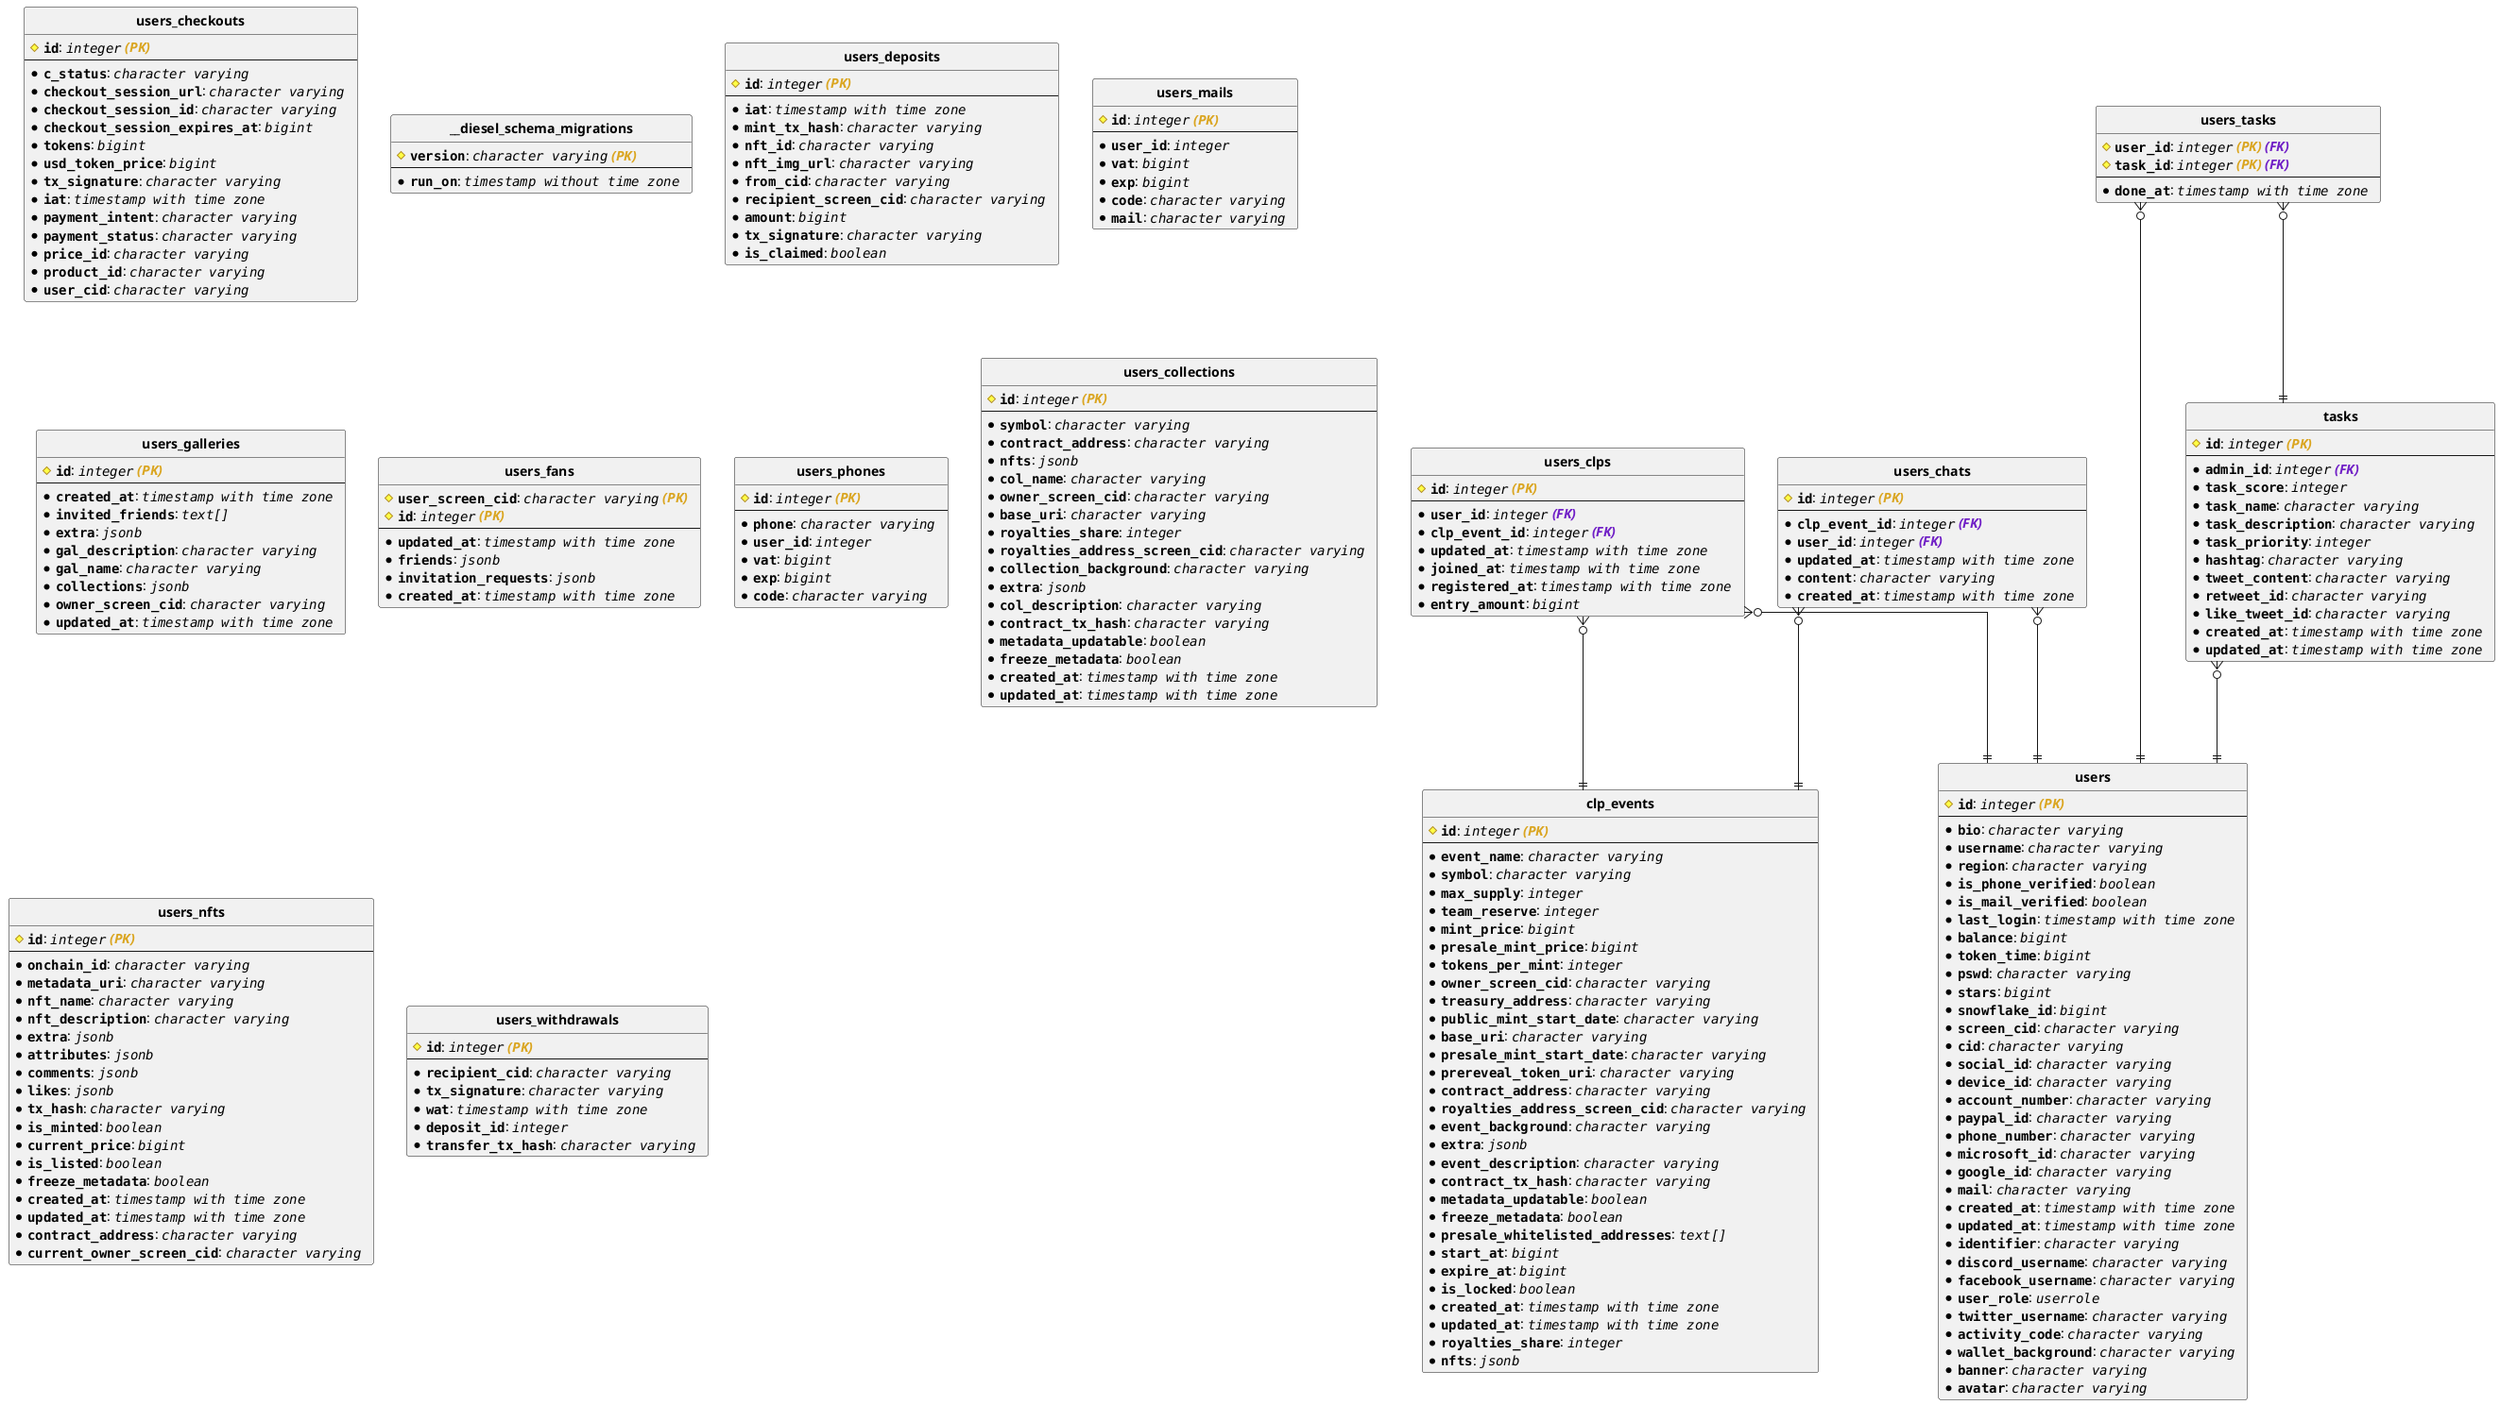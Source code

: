 @startuml 

hide circle
skinparam linetype ortho

entity "**users_checkouts**" {
# <b>""id""</b>: //""integer"" <b><color:goldenrod>(PK) </color></b> //
---
* <b>""c_status""</b>: //""character varying""  //
* <b>""checkout_session_url""</b>: //""character varying""  //
* <b>""checkout_session_id""</b>: //""character varying""  //
* <b>""checkout_session_expires_at""</b>: //""bigint""  //
* <b>""tokens""</b>: //""bigint""  //
* <b>""usd_token_price""</b>: //""bigint""  //
* <b>""tx_signature""</b>: //""character varying""  //
* <b>""iat""</b>: //""timestamp with time zone""  //
* <b>""payment_intent""</b>: //""character varying""  //
* <b>""payment_status""</b>: //""character varying""  //
* <b>""price_id""</b>: //""character varying""  //
* <b>""product_id""</b>: //""character varying""  //
* <b>""user_cid""</b>: //""character varying""  //
}

entity "**__diesel_schema_migrations**" {
# <b>""version""</b>: //""character varying"" <b><color:goldenrod>(PK) </color></b> //
---
* <b>""run_on""</b>: //""timestamp without time zone""  //
}

entity "**users_clps**" {
# <b>""id""</b>: //""integer"" <b><color:goldenrod>(PK) </color></b> //
---
* <b>""user_id""</b>: //""integer"" <b><color:701fc6>(FK) </color></b> //
* <b>""clp_event_id""</b>: //""integer"" <b><color:701fc6>(FK) </color></b> //
* <b>""updated_at""</b>: //""timestamp with time zone""  //
* <b>""joined_at""</b>: //""timestamp with time zone""  //
* <b>""registered_at""</b>: //""timestamp with time zone""  //
* <b>""entry_amount""</b>: //""bigint""  //
}

entity "**users_deposits**" {
# <b>""id""</b>: //""integer"" <b><color:goldenrod>(PK) </color></b> //
---
* <b>""iat""</b>: //""timestamp with time zone""  //
* <b>""mint_tx_hash""</b>: //""character varying""  //
* <b>""nft_id""</b>: //""character varying""  //
* <b>""nft_img_url""</b>: //""character varying""  //
* <b>""from_cid""</b>: //""character varying""  //
* <b>""recipient_screen_cid""</b>: //""character varying""  //
* <b>""amount""</b>: //""bigint""  //
* <b>""tx_signature""</b>: //""character varying""  //
* <b>""is_claimed""</b>: //""boolean""  //
}

entity "**users_mails**" {
# <b>""id""</b>: //""integer"" <b><color:goldenrod>(PK) </color></b> //
---
* <b>""user_id""</b>: //""integer""  //
* <b>""vat""</b>: //""bigint""  //
* <b>""exp""</b>: //""bigint""  //
* <b>""code""</b>: //""character varying""  //
* <b>""mail""</b>: //""character varying""  //
}

entity "**users_galleries**" {
# <b>""id""</b>: //""integer"" <b><color:goldenrod>(PK) </color></b> //
---
* <b>""created_at""</b>: //""timestamp with time zone""  //
* <b>""invited_friends""</b>: //""text[]""  //
* <b>""extra""</b>: //""jsonb""  //
* <b>""gal_description""</b>: //""character varying""  //
* <b>""gal_name""</b>: //""character varying""  //
* <b>""collections""</b>: //""jsonb""  //
* <b>""owner_screen_cid""</b>: //""character varying""  //
* <b>""updated_at""</b>: //""timestamp with time zone""  //
}

entity "**clp_events**" {
# <b>""id""</b>: //""integer"" <b><color:goldenrod>(PK) </color></b> //
---
* <b>""event_name""</b>: //""character varying""  //
* <b>""symbol""</b>: //""character varying""  //
* <b>""max_supply""</b>: //""integer""  //
* <b>""team_reserve""</b>: //""integer""  //
* <b>""mint_price""</b>: //""bigint""  //
* <b>""presale_mint_price""</b>: //""bigint""  //
* <b>""tokens_per_mint""</b>: //""integer""  //
* <b>""owner_screen_cid""</b>: //""character varying""  //
* <b>""treasury_address""</b>: //""character varying""  //
* <b>""public_mint_start_date""</b>: //""character varying""  //
* <b>""base_uri""</b>: //""character varying""  //
* <b>""presale_mint_start_date""</b>: //""character varying""  //
* <b>""prereveal_token_uri""</b>: //""character varying""  //
* <b>""contract_address""</b>: //""character varying""  //
* <b>""royalties_address_screen_cid""</b>: //""character varying""  //
* <b>""event_background""</b>: //""character varying""  //
* <b>""extra""</b>: //""jsonb""  //
* <b>""event_description""</b>: //""character varying""  //
* <b>""contract_tx_hash""</b>: //""character varying""  //
* <b>""metadata_updatable""</b>: //""boolean""  //
* <b>""freeze_metadata""</b>: //""boolean""  //
* <b>""presale_whitelisted_addresses""</b>: //""text[]""  //
* <b>""start_at""</b>: //""bigint""  //
* <b>""expire_at""</b>: //""bigint""  //
* <b>""is_locked""</b>: //""boolean""  //
* <b>""created_at""</b>: //""timestamp with time zone""  //
* <b>""updated_at""</b>: //""timestamp with time zone""  //
* <b>""royalties_share""</b>: //""integer""  //
* <b>""nfts""</b>: //""jsonb""  //
}

entity "**users_fans**" {
# <b>""user_screen_cid""</b>: //""character varying"" <b><color:goldenrod>(PK) </color></b> //
# <b>""id""</b>: //""integer"" <b><color:goldenrod>(PK) </color></b> //
---
* <b>""updated_at""</b>: //""timestamp with time zone""  //
* <b>""friends""</b>: //""jsonb""  //
* <b>""invitation_requests""</b>: //""jsonb""  //
* <b>""created_at""</b>: //""timestamp with time zone""  //
}

entity "**users**" {
# <b>""id""</b>: //""integer"" <b><color:goldenrod>(PK) </color></b> //
---
* <b>""bio""</b>: //""character varying""  //
* <b>""username""</b>: //""character varying""  //
* <b>""region""</b>: //""character varying""  //
* <b>""is_phone_verified""</b>: //""boolean""  //
* <b>""is_mail_verified""</b>: //""boolean""  //
* <b>""last_login""</b>: //""timestamp with time zone""  //
* <b>""balance""</b>: //""bigint""  //
* <b>""token_time""</b>: //""bigint""  //
* <b>""pswd""</b>: //""character varying""  //
* <b>""stars""</b>: //""bigint""  //
* <b>""snowflake_id""</b>: //""bigint""  //
* <b>""screen_cid""</b>: //""character varying""  //
* <b>""cid""</b>: //""character varying""  //
* <b>""social_id""</b>: //""character varying""  //
* <b>""device_id""</b>: //""character varying""  //
* <b>""account_number""</b>: //""character varying""  //
* <b>""paypal_id""</b>: //""character varying""  //
* <b>""phone_number""</b>: //""character varying""  //
* <b>""microsoft_id""</b>: //""character varying""  //
* <b>""google_id""</b>: //""character varying""  //
* <b>""mail""</b>: //""character varying""  //
* <b>""created_at""</b>: //""timestamp with time zone""  //
* <b>""updated_at""</b>: //""timestamp with time zone""  //
* <b>""identifier""</b>: //""character varying""  //
* <b>""discord_username""</b>: //""character varying""  //
* <b>""facebook_username""</b>: //""character varying""  //
* <b>""user_role""</b>: //""userrole""  //
* <b>""twitter_username""</b>: //""character varying""  //
* <b>""activity_code""</b>: //""character varying""  //
* <b>""wallet_background""</b>: //""character varying""  //
* <b>""banner""</b>: //""character varying""  //
* <b>""avatar""</b>: //""character varying""  //
}

entity "**users_tasks**" {
# <b>""user_id""</b>: //""integer"" <b><color:goldenrod>(PK) </color></b><b><color:701fc6>(FK) </color></b> //
# <b>""task_id""</b>: //""integer"" <b><color:goldenrod>(PK) </color></b><b><color:701fc6>(FK) </color></b> //
---
* <b>""done_at""</b>: //""timestamp with time zone""  //
}

entity "**tasks**" {
# <b>""id""</b>: //""integer"" <b><color:goldenrod>(PK) </color></b> //
---
* <b>""admin_id""</b>: //""integer"" <b><color:701fc6>(FK) </color></b> //
* <b>""task_score""</b>: //""integer""  //
* <b>""task_name""</b>: //""character varying""  //
* <b>""task_description""</b>: //""character varying""  //
* <b>""task_priority""</b>: //""integer""  //
* <b>""hashtag""</b>: //""character varying""  //
* <b>""tweet_content""</b>: //""character varying""  //
* <b>""retweet_id""</b>: //""character varying""  //
* <b>""like_tweet_id""</b>: //""character varying""  //
* <b>""created_at""</b>: //""timestamp with time zone""  //
* <b>""updated_at""</b>: //""timestamp with time zone""  //
}

entity "**users_phones**" {
# <b>""id""</b>: //""integer"" <b><color:goldenrod>(PK) </color></b> //
---
* <b>""phone""</b>: //""character varying""  //
* <b>""user_id""</b>: //""integer""  //
* <b>""vat""</b>: //""bigint""  //
* <b>""exp""</b>: //""bigint""  //
* <b>""code""</b>: //""character varying""  //
}

entity "**users_collections**" {
# <b>""id""</b>: //""integer"" <b><color:goldenrod>(PK) </color></b> //
---
* <b>""symbol""</b>: //""character varying""  //
* <b>""contract_address""</b>: //""character varying""  //
* <b>""nfts""</b>: //""jsonb""  //
* <b>""col_name""</b>: //""character varying""  //
* <b>""owner_screen_cid""</b>: //""character varying""  //
* <b>""base_uri""</b>: //""character varying""  //
* <b>""royalties_share""</b>: //""integer""  //
* <b>""royalties_address_screen_cid""</b>: //""character varying""  //
* <b>""collection_background""</b>: //""character varying""  //
* <b>""extra""</b>: //""jsonb""  //
* <b>""col_description""</b>: //""character varying""  //
* <b>""contract_tx_hash""</b>: //""character varying""  //
* <b>""metadata_updatable""</b>: //""boolean""  //
* <b>""freeze_metadata""</b>: //""boolean""  //
* <b>""created_at""</b>: //""timestamp with time zone""  //
* <b>""updated_at""</b>: //""timestamp with time zone""  //
}

entity "**users_nfts**" {
# <b>""id""</b>: //""integer"" <b><color:goldenrod>(PK) </color></b> //
---
* <b>""onchain_id""</b>: //""character varying""  //
* <b>""metadata_uri""</b>: //""character varying""  //
* <b>""nft_name""</b>: //""character varying""  //
* <b>""nft_description""</b>: //""character varying""  //
* <b>""extra""</b>: //""jsonb""  //
* <b>""attributes""</b>: //""jsonb""  //
* <b>""comments""</b>: //""jsonb""  //
* <b>""likes""</b>: //""jsonb""  //
* <b>""tx_hash""</b>: //""character varying""  //
* <b>""is_minted""</b>: //""boolean""  //
* <b>""current_price""</b>: //""bigint""  //
* <b>""is_listed""</b>: //""boolean""  //
* <b>""freeze_metadata""</b>: //""boolean""  //
* <b>""created_at""</b>: //""timestamp with time zone""  //
* <b>""updated_at""</b>: //""timestamp with time zone""  //
* <b>""contract_address""</b>: //""character varying""  //
* <b>""current_owner_screen_cid""</b>: //""character varying""  //
}

entity "**users_withdrawals**" {
# <b>""id""</b>: //""integer"" <b><color:goldenrod>(PK) </color></b> //
---
* <b>""recipient_cid""</b>: //""character varying""  //
* <b>""tx_signature""</b>: //""character varying""  //
* <b>""wat""</b>: //""timestamp with time zone""  //
* <b>""deposit_id""</b>: //""integer""  //
* <b>""transfer_tx_hash""</b>: //""character varying""  //
}

entity "**users_chats**" {
# <b>""id""</b>: //""integer"" <b><color:goldenrod>(PK) </color></b> //
---
* <b>""clp_event_id""</b>: //""integer"" <b><color:701fc6>(FK) </color></b> //
* <b>""user_id""</b>: //""integer"" <b><color:701fc6>(FK) </color></b> //
* <b>""updated_at""</b>: //""timestamp with time zone""  //
* <b>""content""</b>: //""character varying""  //
* <b>""created_at""</b>: //""timestamp with time zone""  //
}


"**users_clps**" }o--|| "**users**"

"**users_clps**" }o--|| "**clp_events**"

"**users_tasks**" }o--|| "**users**"

"**users_tasks**" }o--|| "**tasks**"

"**tasks**" }o--|| "**users**"

"**users_chats**" }o--|| "**users**"

"**users_chats**" }o--|| "**clp_events**"


@enduml

